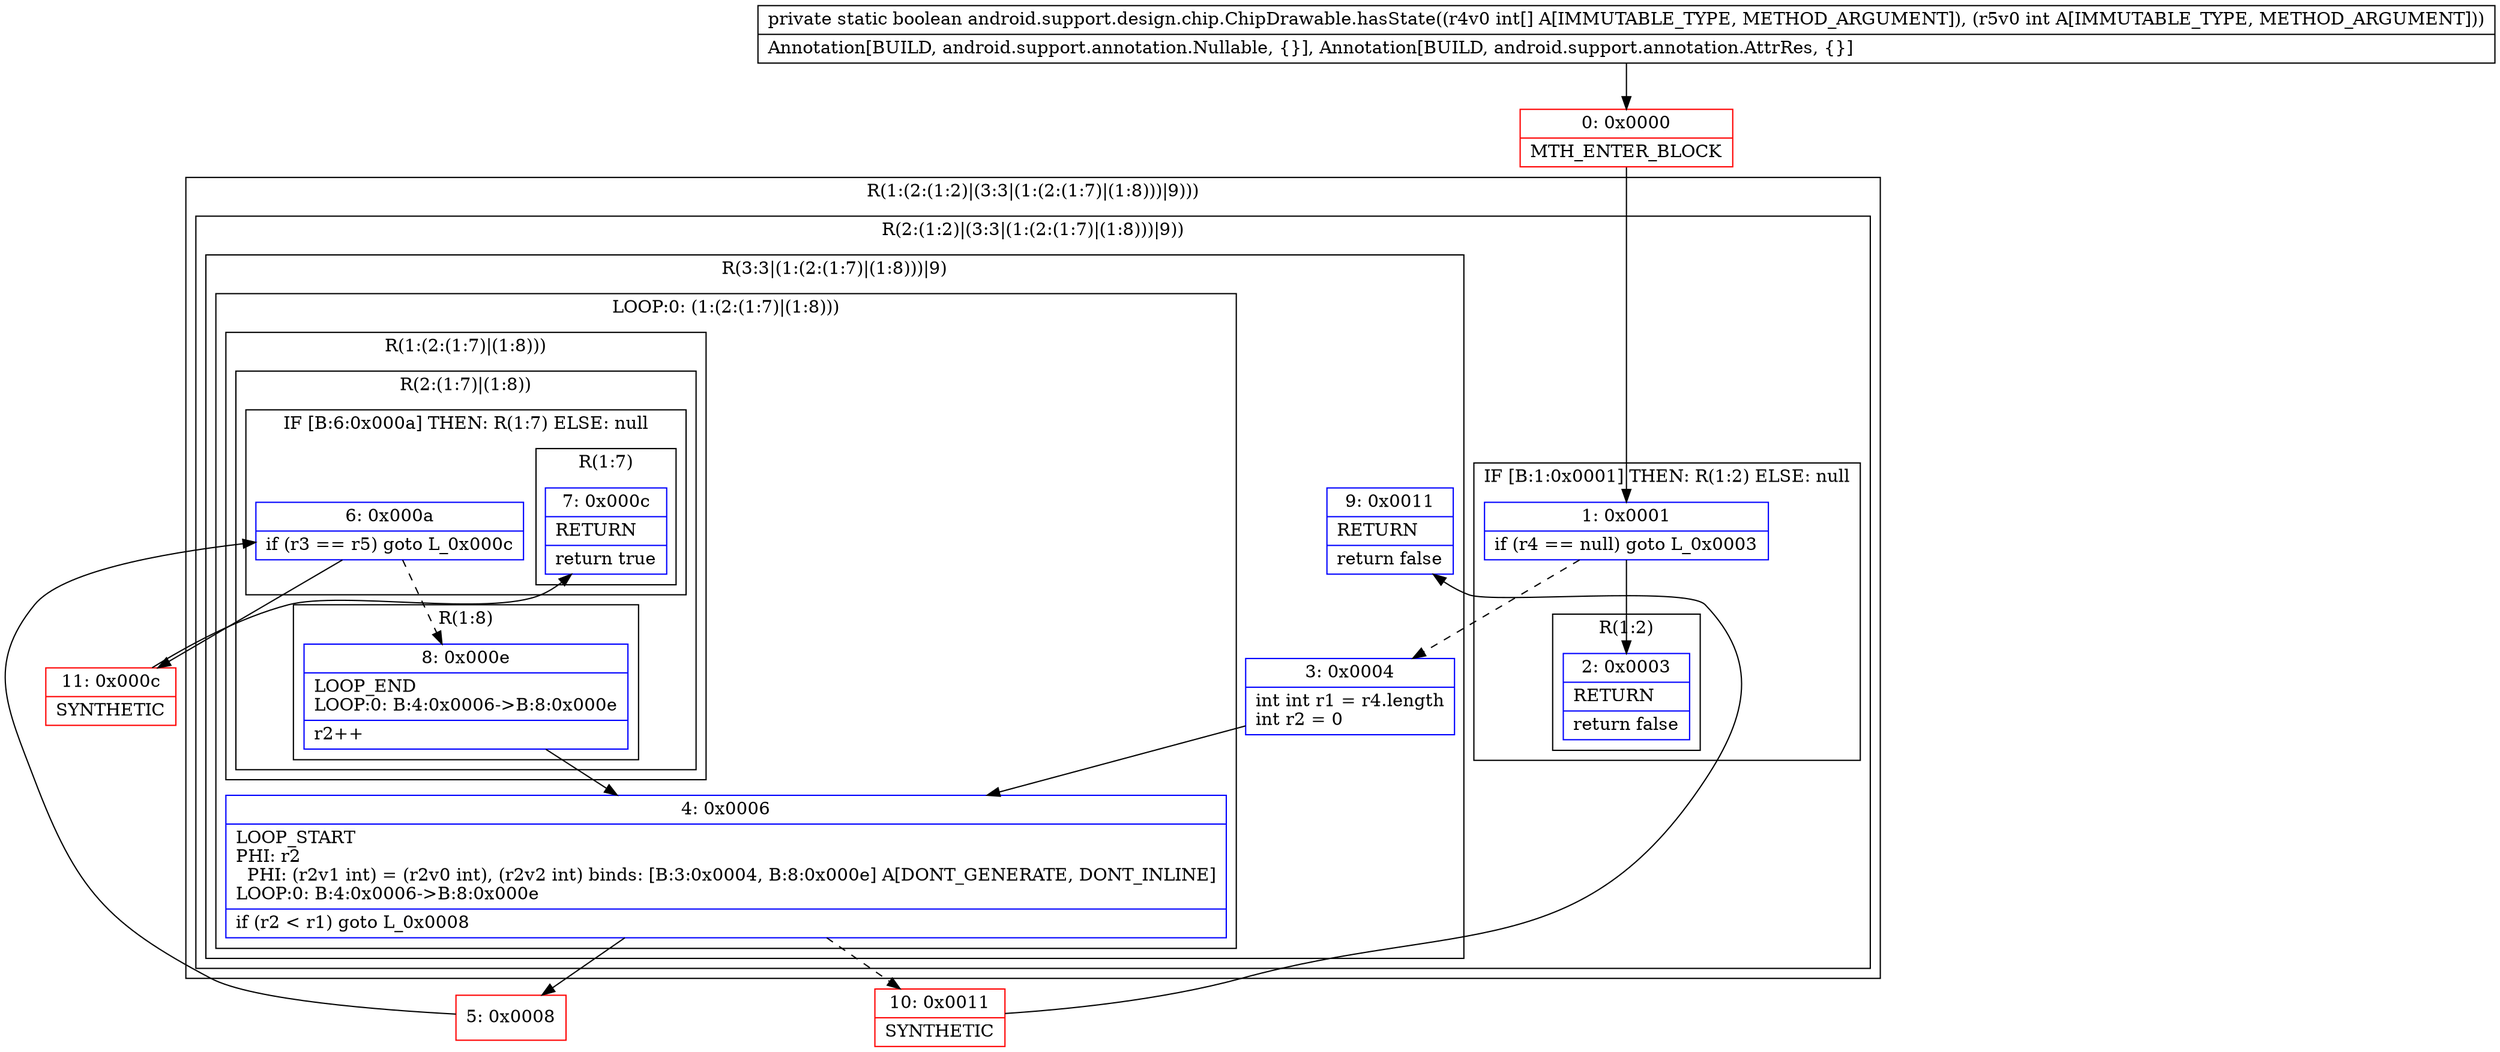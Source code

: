 digraph "CFG forandroid.support.design.chip.ChipDrawable.hasState([II)Z" {
subgraph cluster_Region_1029304180 {
label = "R(1:(2:(1:2)|(3:3|(1:(2:(1:7)|(1:8)))|9)))";
node [shape=record,color=blue];
subgraph cluster_Region_495048676 {
label = "R(2:(1:2)|(3:3|(1:(2:(1:7)|(1:8)))|9))";
node [shape=record,color=blue];
subgraph cluster_IfRegion_839225281 {
label = "IF [B:1:0x0001] THEN: R(1:2) ELSE: null";
node [shape=record,color=blue];
Node_1 [shape=record,label="{1\:\ 0x0001|if (r4 == null) goto L_0x0003\l}"];
subgraph cluster_Region_2078182692 {
label = "R(1:2)";
node [shape=record,color=blue];
Node_2 [shape=record,label="{2\:\ 0x0003|RETURN\l|return false\l}"];
}
}
subgraph cluster_Region_845464716 {
label = "R(3:3|(1:(2:(1:7)|(1:8)))|9)";
node [shape=record,color=blue];
Node_3 [shape=record,label="{3\:\ 0x0004|int int r1 = r4.length\lint r2 = 0\l}"];
subgraph cluster_LoopRegion_160366436 {
label = "LOOP:0: (1:(2:(1:7)|(1:8)))";
node [shape=record,color=blue];
Node_4 [shape=record,label="{4\:\ 0x0006|LOOP_START\lPHI: r2 \l  PHI: (r2v1 int) = (r2v0 int), (r2v2 int) binds: [B:3:0x0004, B:8:0x000e] A[DONT_GENERATE, DONT_INLINE]\lLOOP:0: B:4:0x0006\-\>B:8:0x000e\l|if (r2 \< r1) goto L_0x0008\l}"];
subgraph cluster_Region_446900038 {
label = "R(1:(2:(1:7)|(1:8)))";
node [shape=record,color=blue];
subgraph cluster_Region_71747668 {
label = "R(2:(1:7)|(1:8))";
node [shape=record,color=blue];
subgraph cluster_IfRegion_201249365 {
label = "IF [B:6:0x000a] THEN: R(1:7) ELSE: null";
node [shape=record,color=blue];
Node_6 [shape=record,label="{6\:\ 0x000a|if (r3 == r5) goto L_0x000c\l}"];
subgraph cluster_Region_1970633105 {
label = "R(1:7)";
node [shape=record,color=blue];
Node_7 [shape=record,label="{7\:\ 0x000c|RETURN\l|return true\l}"];
}
}
subgraph cluster_Region_427213075 {
label = "R(1:8)";
node [shape=record,color=blue];
Node_8 [shape=record,label="{8\:\ 0x000e|LOOP_END\lLOOP:0: B:4:0x0006\-\>B:8:0x000e\l|r2++\l}"];
}
}
}
}
Node_9 [shape=record,label="{9\:\ 0x0011|RETURN\l|return false\l}"];
}
}
}
Node_0 [shape=record,color=red,label="{0\:\ 0x0000|MTH_ENTER_BLOCK\l}"];
Node_5 [shape=record,color=red,label="{5\:\ 0x0008}"];
Node_10 [shape=record,color=red,label="{10\:\ 0x0011|SYNTHETIC\l}"];
Node_11 [shape=record,color=red,label="{11\:\ 0x000c|SYNTHETIC\l}"];
MethodNode[shape=record,label="{private static boolean android.support.design.chip.ChipDrawable.hasState((r4v0 int[] A[IMMUTABLE_TYPE, METHOD_ARGUMENT]), (r5v0 int A[IMMUTABLE_TYPE, METHOD_ARGUMENT]))  | Annotation[BUILD, android.support.annotation.Nullable, \{\}], Annotation[BUILD, android.support.annotation.AttrRes, \{\}]\l}"];
MethodNode -> Node_0;
Node_1 -> Node_2;
Node_1 -> Node_3[style=dashed];
Node_3 -> Node_4;
Node_4 -> Node_5;
Node_4 -> Node_10[style=dashed];
Node_6 -> Node_8[style=dashed];
Node_6 -> Node_11;
Node_8 -> Node_4;
Node_0 -> Node_1;
Node_5 -> Node_6;
Node_10 -> Node_9;
Node_11 -> Node_7;
}

